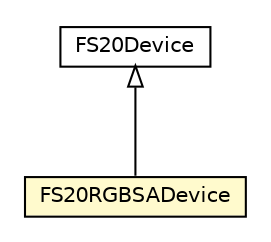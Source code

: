 #!/usr/local/bin/dot
#
# Class diagram 
# Generated by UMLGraph version 5.1 (http://www.umlgraph.org/)
#

digraph G {
	edge [fontname="Helvetica",fontsize=10,labelfontname="Helvetica",labelfontsize=10];
	node [fontname="Helvetica",fontsize=10,shape=plaintext];
	nodesep=0.25;
	ranksep=0.5;
	// org.universAAL.lddi.fs20.devicemodel.FS20RGBSADevice
	c6761435 [label=<<table title="org.universAAL.lddi.fs20.devicemodel.FS20RGBSADevice" border="0" cellborder="1" cellspacing="0" cellpadding="2" port="p" bgcolor="lemonChiffon" href="./FS20RGBSADevice.html">
		<tr><td><table border="0" cellspacing="0" cellpadding="1">
<tr><td align="center" balign="center"> FS20RGBSADevice </td></tr>
		</table></td></tr>
		</table>>, fontname="Helvetica", fontcolor="black", fontsize=10.0];
	// org.universAAL.lddi.fs20.devicemodel.FS20Device
	c6761439 [label=<<table title="org.universAAL.lddi.fs20.devicemodel.FS20Device" border="0" cellborder="1" cellspacing="0" cellpadding="2" port="p" href="./FS20Device.html">
		<tr><td><table border="0" cellspacing="0" cellpadding="1">
<tr><td align="center" balign="center"> FS20Device </td></tr>
		</table></td></tr>
		</table>>, fontname="Helvetica", fontcolor="black", fontsize=10.0];
	//org.universAAL.lddi.fs20.devicemodel.FS20RGBSADevice extends org.universAAL.lddi.fs20.devicemodel.FS20Device
	c6761439:p -> c6761435:p [dir=back,arrowtail=empty];
}

